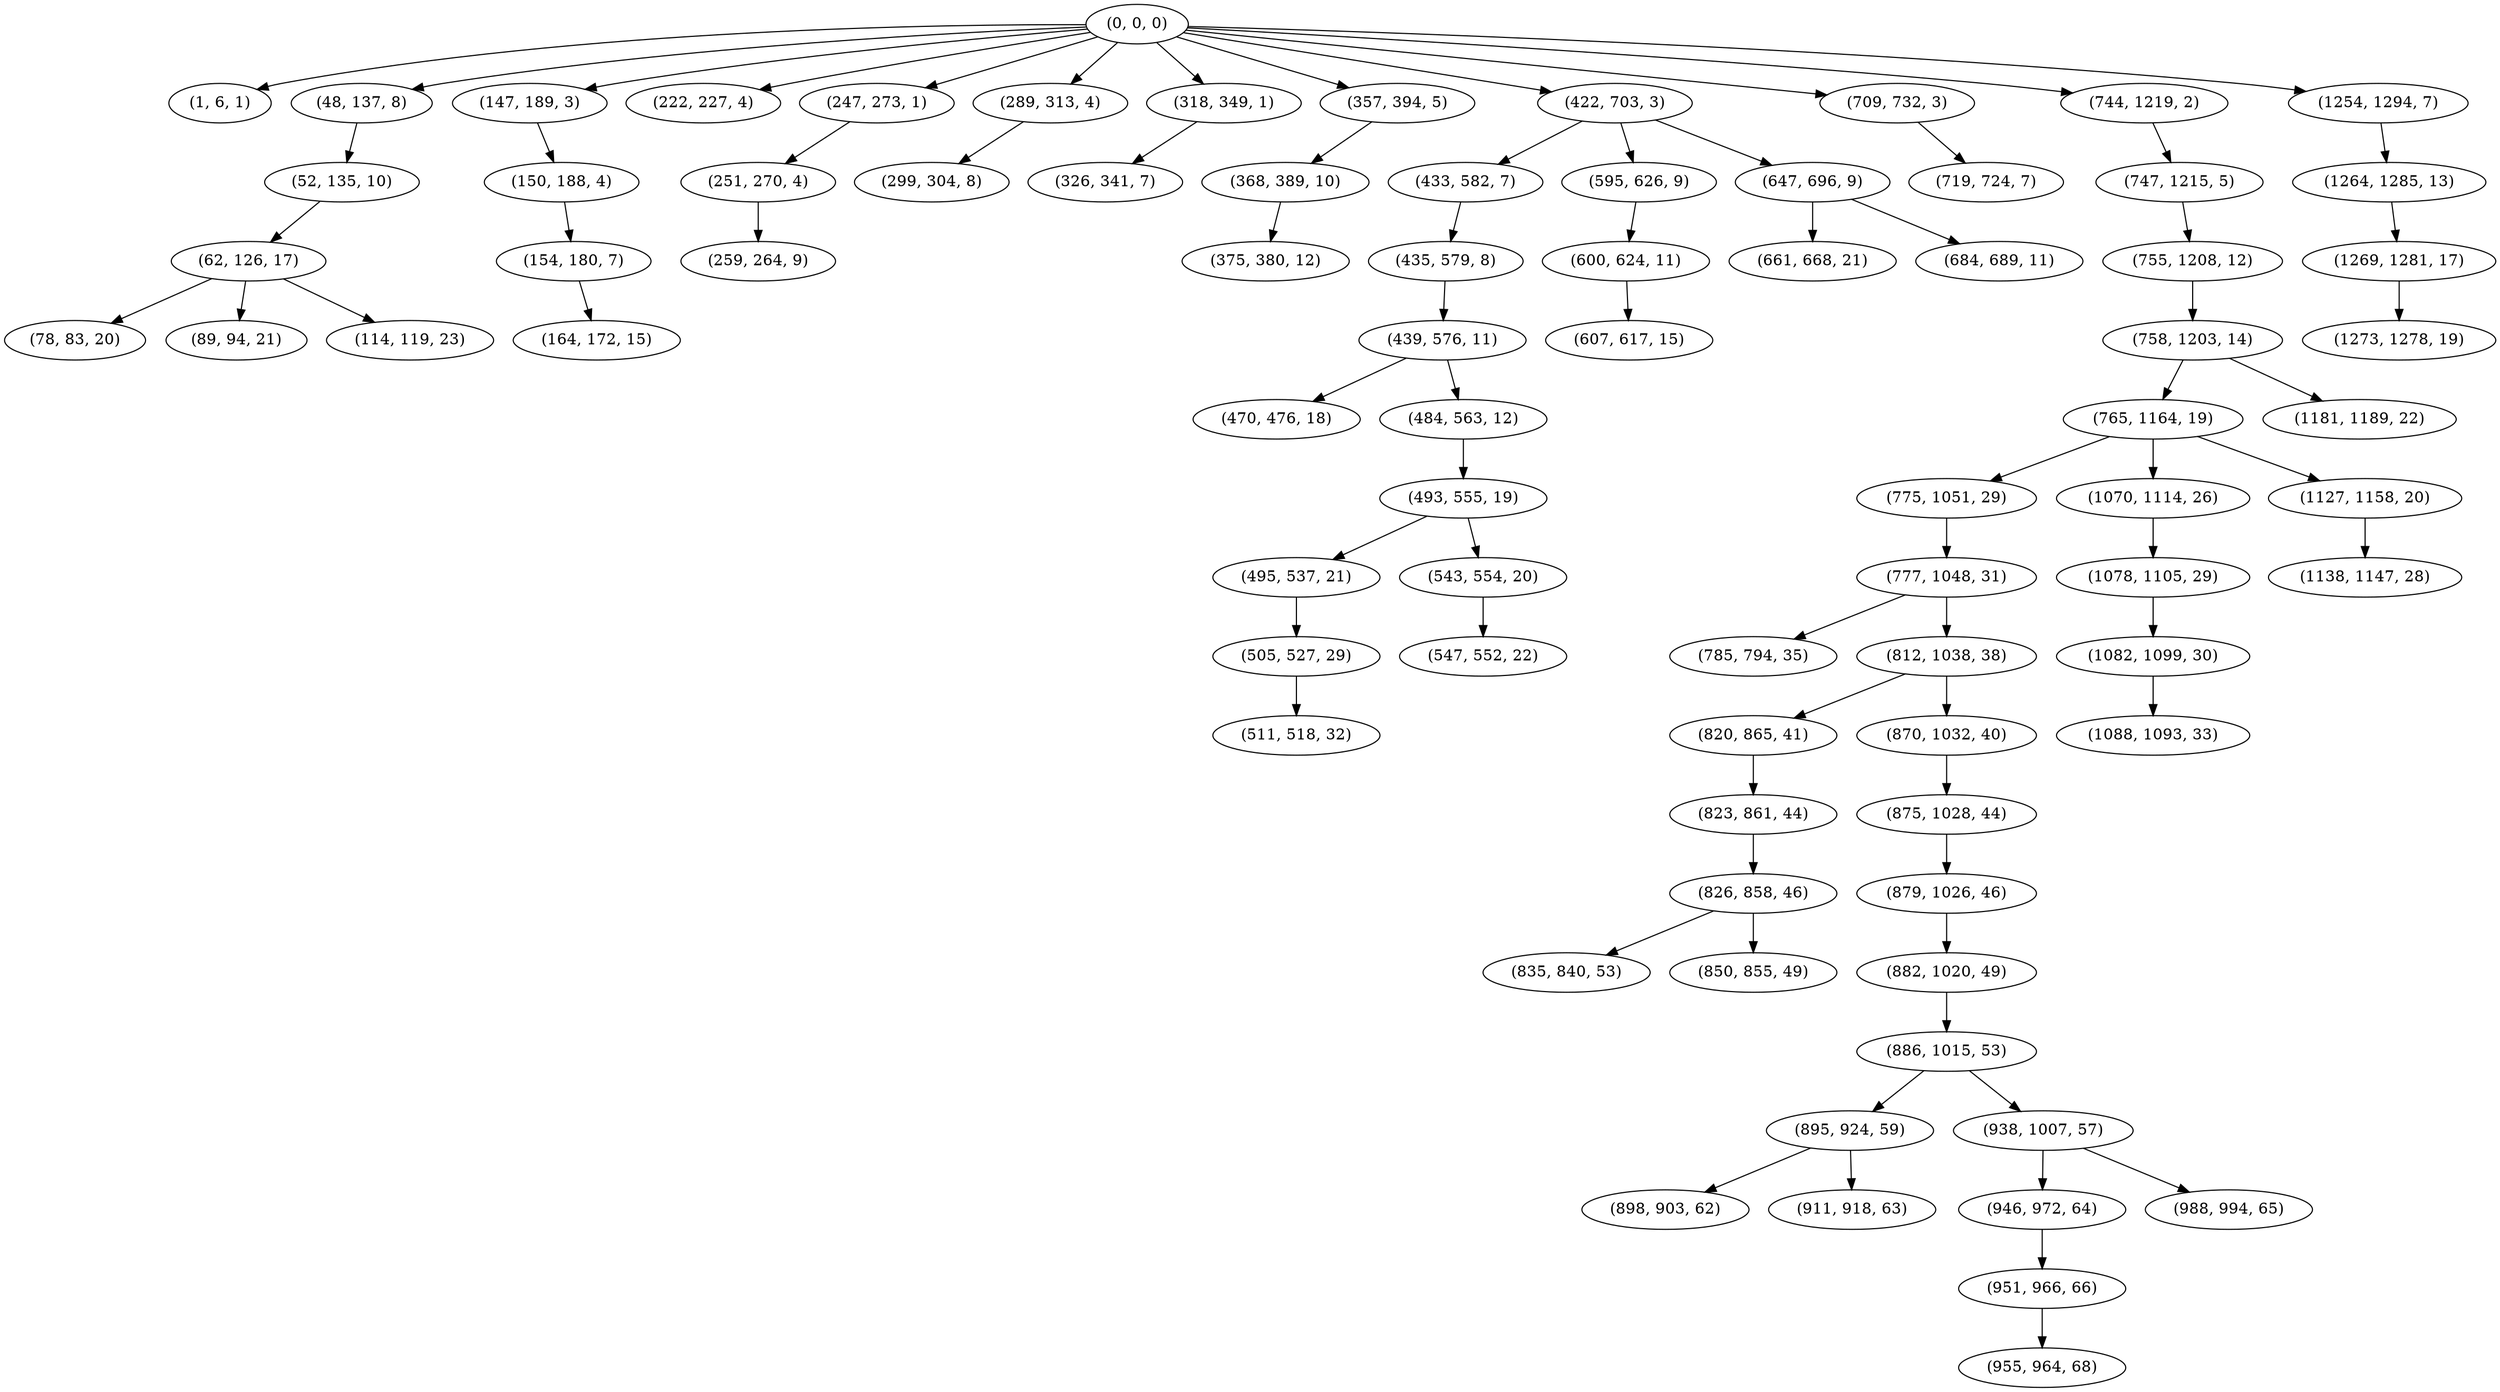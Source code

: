 digraph tree {
    "(0, 0, 0)";
    "(1, 6, 1)";
    "(48, 137, 8)";
    "(52, 135, 10)";
    "(62, 126, 17)";
    "(78, 83, 20)";
    "(89, 94, 21)";
    "(114, 119, 23)";
    "(147, 189, 3)";
    "(150, 188, 4)";
    "(154, 180, 7)";
    "(164, 172, 15)";
    "(222, 227, 4)";
    "(247, 273, 1)";
    "(251, 270, 4)";
    "(259, 264, 9)";
    "(289, 313, 4)";
    "(299, 304, 8)";
    "(318, 349, 1)";
    "(326, 341, 7)";
    "(357, 394, 5)";
    "(368, 389, 10)";
    "(375, 380, 12)";
    "(422, 703, 3)";
    "(433, 582, 7)";
    "(435, 579, 8)";
    "(439, 576, 11)";
    "(470, 476, 18)";
    "(484, 563, 12)";
    "(493, 555, 19)";
    "(495, 537, 21)";
    "(505, 527, 29)";
    "(511, 518, 32)";
    "(543, 554, 20)";
    "(547, 552, 22)";
    "(595, 626, 9)";
    "(600, 624, 11)";
    "(607, 617, 15)";
    "(647, 696, 9)";
    "(661, 668, 21)";
    "(684, 689, 11)";
    "(709, 732, 3)";
    "(719, 724, 7)";
    "(744, 1219, 2)";
    "(747, 1215, 5)";
    "(755, 1208, 12)";
    "(758, 1203, 14)";
    "(765, 1164, 19)";
    "(775, 1051, 29)";
    "(777, 1048, 31)";
    "(785, 794, 35)";
    "(812, 1038, 38)";
    "(820, 865, 41)";
    "(823, 861, 44)";
    "(826, 858, 46)";
    "(835, 840, 53)";
    "(850, 855, 49)";
    "(870, 1032, 40)";
    "(875, 1028, 44)";
    "(879, 1026, 46)";
    "(882, 1020, 49)";
    "(886, 1015, 53)";
    "(895, 924, 59)";
    "(898, 903, 62)";
    "(911, 918, 63)";
    "(938, 1007, 57)";
    "(946, 972, 64)";
    "(951, 966, 66)";
    "(955, 964, 68)";
    "(988, 994, 65)";
    "(1070, 1114, 26)";
    "(1078, 1105, 29)";
    "(1082, 1099, 30)";
    "(1088, 1093, 33)";
    "(1127, 1158, 20)";
    "(1138, 1147, 28)";
    "(1181, 1189, 22)";
    "(1254, 1294, 7)";
    "(1264, 1285, 13)";
    "(1269, 1281, 17)";
    "(1273, 1278, 19)";
    "(0, 0, 0)" -> "(1, 6, 1)";
    "(0, 0, 0)" -> "(48, 137, 8)";
    "(0, 0, 0)" -> "(147, 189, 3)";
    "(0, 0, 0)" -> "(222, 227, 4)";
    "(0, 0, 0)" -> "(247, 273, 1)";
    "(0, 0, 0)" -> "(289, 313, 4)";
    "(0, 0, 0)" -> "(318, 349, 1)";
    "(0, 0, 0)" -> "(357, 394, 5)";
    "(0, 0, 0)" -> "(422, 703, 3)";
    "(0, 0, 0)" -> "(709, 732, 3)";
    "(0, 0, 0)" -> "(744, 1219, 2)";
    "(0, 0, 0)" -> "(1254, 1294, 7)";
    "(48, 137, 8)" -> "(52, 135, 10)";
    "(52, 135, 10)" -> "(62, 126, 17)";
    "(62, 126, 17)" -> "(78, 83, 20)";
    "(62, 126, 17)" -> "(89, 94, 21)";
    "(62, 126, 17)" -> "(114, 119, 23)";
    "(147, 189, 3)" -> "(150, 188, 4)";
    "(150, 188, 4)" -> "(154, 180, 7)";
    "(154, 180, 7)" -> "(164, 172, 15)";
    "(247, 273, 1)" -> "(251, 270, 4)";
    "(251, 270, 4)" -> "(259, 264, 9)";
    "(289, 313, 4)" -> "(299, 304, 8)";
    "(318, 349, 1)" -> "(326, 341, 7)";
    "(357, 394, 5)" -> "(368, 389, 10)";
    "(368, 389, 10)" -> "(375, 380, 12)";
    "(422, 703, 3)" -> "(433, 582, 7)";
    "(422, 703, 3)" -> "(595, 626, 9)";
    "(422, 703, 3)" -> "(647, 696, 9)";
    "(433, 582, 7)" -> "(435, 579, 8)";
    "(435, 579, 8)" -> "(439, 576, 11)";
    "(439, 576, 11)" -> "(470, 476, 18)";
    "(439, 576, 11)" -> "(484, 563, 12)";
    "(484, 563, 12)" -> "(493, 555, 19)";
    "(493, 555, 19)" -> "(495, 537, 21)";
    "(493, 555, 19)" -> "(543, 554, 20)";
    "(495, 537, 21)" -> "(505, 527, 29)";
    "(505, 527, 29)" -> "(511, 518, 32)";
    "(543, 554, 20)" -> "(547, 552, 22)";
    "(595, 626, 9)" -> "(600, 624, 11)";
    "(600, 624, 11)" -> "(607, 617, 15)";
    "(647, 696, 9)" -> "(661, 668, 21)";
    "(647, 696, 9)" -> "(684, 689, 11)";
    "(709, 732, 3)" -> "(719, 724, 7)";
    "(744, 1219, 2)" -> "(747, 1215, 5)";
    "(747, 1215, 5)" -> "(755, 1208, 12)";
    "(755, 1208, 12)" -> "(758, 1203, 14)";
    "(758, 1203, 14)" -> "(765, 1164, 19)";
    "(758, 1203, 14)" -> "(1181, 1189, 22)";
    "(765, 1164, 19)" -> "(775, 1051, 29)";
    "(765, 1164, 19)" -> "(1070, 1114, 26)";
    "(765, 1164, 19)" -> "(1127, 1158, 20)";
    "(775, 1051, 29)" -> "(777, 1048, 31)";
    "(777, 1048, 31)" -> "(785, 794, 35)";
    "(777, 1048, 31)" -> "(812, 1038, 38)";
    "(812, 1038, 38)" -> "(820, 865, 41)";
    "(812, 1038, 38)" -> "(870, 1032, 40)";
    "(820, 865, 41)" -> "(823, 861, 44)";
    "(823, 861, 44)" -> "(826, 858, 46)";
    "(826, 858, 46)" -> "(835, 840, 53)";
    "(826, 858, 46)" -> "(850, 855, 49)";
    "(870, 1032, 40)" -> "(875, 1028, 44)";
    "(875, 1028, 44)" -> "(879, 1026, 46)";
    "(879, 1026, 46)" -> "(882, 1020, 49)";
    "(882, 1020, 49)" -> "(886, 1015, 53)";
    "(886, 1015, 53)" -> "(895, 924, 59)";
    "(886, 1015, 53)" -> "(938, 1007, 57)";
    "(895, 924, 59)" -> "(898, 903, 62)";
    "(895, 924, 59)" -> "(911, 918, 63)";
    "(938, 1007, 57)" -> "(946, 972, 64)";
    "(938, 1007, 57)" -> "(988, 994, 65)";
    "(946, 972, 64)" -> "(951, 966, 66)";
    "(951, 966, 66)" -> "(955, 964, 68)";
    "(1070, 1114, 26)" -> "(1078, 1105, 29)";
    "(1078, 1105, 29)" -> "(1082, 1099, 30)";
    "(1082, 1099, 30)" -> "(1088, 1093, 33)";
    "(1127, 1158, 20)" -> "(1138, 1147, 28)";
    "(1254, 1294, 7)" -> "(1264, 1285, 13)";
    "(1264, 1285, 13)" -> "(1269, 1281, 17)";
    "(1269, 1281, 17)" -> "(1273, 1278, 19)";
}

